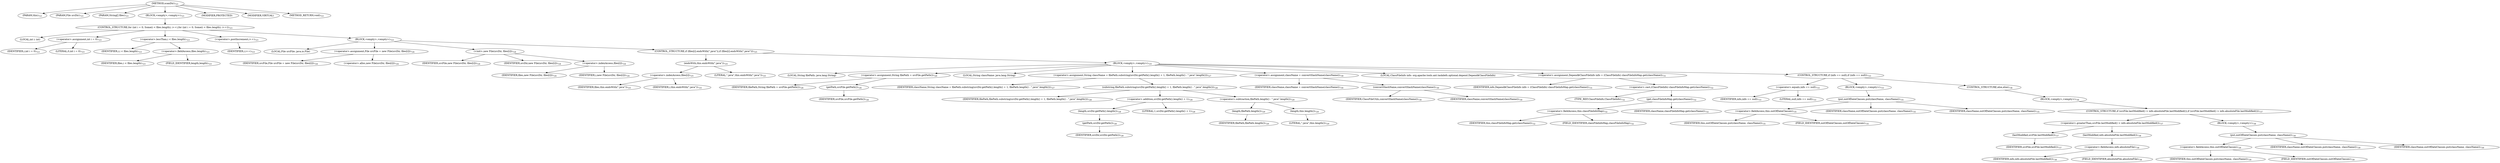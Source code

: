 digraph "scanDir" {  
"1931" [label = <(METHOD,scanDir)<SUB>721</SUB>> ]
"1932" [label = <(PARAM,this)<SUB>721</SUB>> ]
"1933" [label = <(PARAM,File srcDir)<SUB>721</SUB>> ]
"1934" [label = <(PARAM,String[] files)<SUB>721</SUB>> ]
"1935" [label = <(BLOCK,&lt;empty&gt;,&lt;empty&gt;)<SUB>721</SUB>> ]
"1936" [label = <(CONTROL_STRUCTURE,for (int i = 0; Some(i &lt; files.length); i++),for (int i = 0; Some(i &lt; files.length); i++))<SUB>723</SUB>> ]
"1937" [label = <(LOCAL,int i: int)> ]
"1938" [label = <(&lt;operator&gt;.assignment,int i = 0)<SUB>723</SUB>> ]
"1939" [label = <(IDENTIFIER,i,int i = 0)<SUB>723</SUB>> ]
"1940" [label = <(LITERAL,0,int i = 0)<SUB>723</SUB>> ]
"1941" [label = <(&lt;operator&gt;.lessThan,i &lt; files.length)<SUB>723</SUB>> ]
"1942" [label = <(IDENTIFIER,i,i &lt; files.length)<SUB>723</SUB>> ]
"1943" [label = <(&lt;operator&gt;.fieldAccess,files.length)<SUB>723</SUB>> ]
"1944" [label = <(IDENTIFIER,files,i &lt; files.length)<SUB>723</SUB>> ]
"1945" [label = <(FIELD_IDENTIFIER,length,length)<SUB>723</SUB>> ]
"1946" [label = <(&lt;operator&gt;.postIncrement,i++)<SUB>723</SUB>> ]
"1947" [label = <(IDENTIFIER,i,i++)<SUB>723</SUB>> ]
"1948" [label = <(BLOCK,&lt;empty&gt;,&lt;empty&gt;)<SUB>723</SUB>> ]
"100" [label = <(LOCAL,File srcFile: java.io.File)> ]
"1949" [label = <(&lt;operator&gt;.assignment,File srcFile = new File(srcDir, files[i]))<SUB>724</SUB>> ]
"1950" [label = <(IDENTIFIER,srcFile,File srcFile = new File(srcDir, files[i]))<SUB>724</SUB>> ]
"1951" [label = <(&lt;operator&gt;.alloc,new File(srcDir, files[i]))<SUB>724</SUB>> ]
"1952" [label = <(&lt;init&gt;,new File(srcDir, files[i]))<SUB>724</SUB>> ]
"99" [label = <(IDENTIFIER,srcFile,new File(srcDir, files[i]))<SUB>724</SUB>> ]
"1953" [label = <(IDENTIFIER,srcDir,new File(srcDir, files[i]))<SUB>724</SUB>> ]
"1954" [label = <(&lt;operator&gt;.indexAccess,files[i])<SUB>724</SUB>> ]
"1955" [label = <(IDENTIFIER,files,new File(srcDir, files[i]))<SUB>724</SUB>> ]
"1956" [label = <(IDENTIFIER,i,new File(srcDir, files[i]))<SUB>724</SUB>> ]
"1957" [label = <(CONTROL_STRUCTURE,if (files[i].endsWith(&quot;.java&quot;)),if (files[i].endsWith(&quot;.java&quot;)))<SUB>725</SUB>> ]
"1958" [label = <(endsWith,this.endsWith(&quot;.java&quot;))<SUB>725</SUB>> ]
"1959" [label = <(&lt;operator&gt;.indexAccess,files[i])<SUB>725</SUB>> ]
"1960" [label = <(IDENTIFIER,files,this.endsWith(&quot;.java&quot;))<SUB>725</SUB>> ]
"1961" [label = <(IDENTIFIER,i,this.endsWith(&quot;.java&quot;))<SUB>725</SUB>> ]
"1962" [label = <(LITERAL,&quot;.java&quot;,this.endsWith(&quot;.java&quot;))<SUB>725</SUB>> ]
"1963" [label = <(BLOCK,&lt;empty&gt;,&lt;empty&gt;)<SUB>725</SUB>> ]
"1964" [label = <(LOCAL,String filePath: java.lang.String)> ]
"1965" [label = <(&lt;operator&gt;.assignment,String filePath = srcFile.getPath())<SUB>726</SUB>> ]
"1966" [label = <(IDENTIFIER,filePath,String filePath = srcFile.getPath())<SUB>726</SUB>> ]
"1967" [label = <(getPath,srcFile.getPath())<SUB>726</SUB>> ]
"1968" [label = <(IDENTIFIER,srcFile,srcFile.getPath())<SUB>726</SUB>> ]
"1969" [label = <(LOCAL,String className: java.lang.String)> ]
"1970" [label = <(&lt;operator&gt;.assignment,String className = filePath.substring(srcDir.getPath().length() + 1, filePath.length() - &quot;.java&quot;.length()))<SUB>727</SUB>> ]
"1971" [label = <(IDENTIFIER,className,String className = filePath.substring(srcDir.getPath().length() + 1, filePath.length() - &quot;.java&quot;.length()))<SUB>727</SUB>> ]
"1972" [label = <(substring,filePath.substring(srcDir.getPath().length() + 1, filePath.length() - &quot;.java&quot;.length()))<SUB>728</SUB>> ]
"1973" [label = <(IDENTIFIER,filePath,filePath.substring(srcDir.getPath().length() + 1, filePath.length() - &quot;.java&quot;.length()))<SUB>728</SUB>> ]
"1974" [label = <(&lt;operator&gt;.addition,srcDir.getPath().length() + 1)<SUB>728</SUB>> ]
"1975" [label = <(length,srcDir.getPath().length())<SUB>728</SUB>> ]
"1976" [label = <(getPath,srcDir.getPath())<SUB>728</SUB>> ]
"1977" [label = <(IDENTIFIER,srcDir,srcDir.getPath())<SUB>728</SUB>> ]
"1978" [label = <(LITERAL,1,srcDir.getPath().length() + 1)<SUB>728</SUB>> ]
"1979" [label = <(&lt;operator&gt;.subtraction,filePath.length() - &quot;.java&quot;.length())<SUB>729</SUB>> ]
"1980" [label = <(length,filePath.length())<SUB>729</SUB>> ]
"1981" [label = <(IDENTIFIER,filePath,filePath.length())<SUB>729</SUB>> ]
"1982" [label = <(length,this.length())<SUB>729</SUB>> ]
"1983" [label = <(LITERAL,&quot;.java&quot;,this.length())<SUB>729</SUB>> ]
"1984" [label = <(&lt;operator&gt;.assignment,className = convertSlashName(className))<SUB>730</SUB>> ]
"1985" [label = <(IDENTIFIER,className,className = convertSlashName(className))<SUB>730</SUB>> ]
"1986" [label = <(convertSlashName,convertSlashName(className))<SUB>730</SUB>> ]
"1987" [label = <(IDENTIFIER,ClassFileUtils,convertSlashName(className))<SUB>730</SUB>> ]
"1988" [label = <(IDENTIFIER,className,convertSlashName(className))<SUB>730</SUB>> ]
"1989" [label = <(LOCAL,ClassFileInfo info: org.apache.tools.ant.taskdefs.optional.depend.Depend$ClassFileInfo)> ]
"1990" [label = <(&lt;operator&gt;.assignment,Depend$ClassFileInfo info = (ClassFileInfo) classFileInfoMap.get(className))<SUB>731</SUB>> ]
"1991" [label = <(IDENTIFIER,info,Depend$ClassFileInfo info = (ClassFileInfo) classFileInfoMap.get(className))<SUB>731</SUB>> ]
"1992" [label = <(&lt;operator&gt;.cast,(ClassFileInfo) classFileInfoMap.get(className))<SUB>732</SUB>> ]
"1993" [label = <(TYPE_REF,ClassFileInfo,ClassFileInfo)<SUB>732</SUB>> ]
"1994" [label = <(get,classFileInfoMap.get(className))<SUB>732</SUB>> ]
"1995" [label = <(&lt;operator&gt;.fieldAccess,this.classFileInfoMap)<SUB>732</SUB>> ]
"1996" [label = <(IDENTIFIER,this,classFileInfoMap.get(className))<SUB>732</SUB>> ]
"1997" [label = <(FIELD_IDENTIFIER,classFileInfoMap,classFileInfoMap)<SUB>732</SUB>> ]
"1998" [label = <(IDENTIFIER,className,classFileInfoMap.get(className))<SUB>732</SUB>> ]
"1999" [label = <(CONTROL_STRUCTURE,if (info == null),if (info == null))<SUB>733</SUB>> ]
"2000" [label = <(&lt;operator&gt;.equals,info == null)<SUB>733</SUB>> ]
"2001" [label = <(IDENTIFIER,info,info == null)<SUB>733</SUB>> ]
"2002" [label = <(LITERAL,null,info == null)<SUB>733</SUB>> ]
"2003" [label = <(BLOCK,&lt;empty&gt;,&lt;empty&gt;)<SUB>733</SUB>> ]
"2004" [label = <(put,outOfDateClasses.put(className, className))<SUB>735</SUB>> ]
"2005" [label = <(&lt;operator&gt;.fieldAccess,this.outOfDateClasses)<SUB>735</SUB>> ]
"2006" [label = <(IDENTIFIER,this,outOfDateClasses.put(className, className))<SUB>735</SUB>> ]
"2007" [label = <(FIELD_IDENTIFIER,outOfDateClasses,outOfDateClasses)<SUB>735</SUB>> ]
"2008" [label = <(IDENTIFIER,className,outOfDateClasses.put(className, className))<SUB>735</SUB>> ]
"2009" [label = <(IDENTIFIER,className,outOfDateClasses.put(className, className))<SUB>735</SUB>> ]
"2010" [label = <(CONTROL_STRUCTURE,else,else)<SUB>736</SUB>> ]
"2011" [label = <(BLOCK,&lt;empty&gt;,&lt;empty&gt;)<SUB>736</SUB>> ]
"2012" [label = <(CONTROL_STRUCTURE,if (srcFile.lastModified() &gt; info.absoluteFile.lastModified()),if (srcFile.lastModified() &gt; info.absoluteFile.lastModified()))<SUB>737</SUB>> ]
"2013" [label = <(&lt;operator&gt;.greaterThan,srcFile.lastModified() &gt; info.absoluteFile.lastModified())<SUB>737</SUB>> ]
"2014" [label = <(lastModified,srcFile.lastModified())<SUB>737</SUB>> ]
"2015" [label = <(IDENTIFIER,srcFile,srcFile.lastModified())<SUB>737</SUB>> ]
"2016" [label = <(lastModified,info.absoluteFile.lastModified())<SUB>738</SUB>> ]
"2017" [label = <(&lt;operator&gt;.fieldAccess,info.absoluteFile)<SUB>738</SUB>> ]
"2018" [label = <(IDENTIFIER,info,info.absoluteFile.lastModified())<SUB>738</SUB>> ]
"2019" [label = <(FIELD_IDENTIFIER,absoluteFile,absoluteFile)<SUB>738</SUB>> ]
"2020" [label = <(BLOCK,&lt;empty&gt;,&lt;empty&gt;)<SUB>738</SUB>> ]
"2021" [label = <(put,outOfDateClasses.put(className, className))<SUB>739</SUB>> ]
"2022" [label = <(&lt;operator&gt;.fieldAccess,this.outOfDateClasses)<SUB>739</SUB>> ]
"2023" [label = <(IDENTIFIER,this,outOfDateClasses.put(className, className))<SUB>739</SUB>> ]
"2024" [label = <(FIELD_IDENTIFIER,outOfDateClasses,outOfDateClasses)<SUB>739</SUB>> ]
"2025" [label = <(IDENTIFIER,className,outOfDateClasses.put(className, className))<SUB>739</SUB>> ]
"2026" [label = <(IDENTIFIER,className,outOfDateClasses.put(className, className))<SUB>739</SUB>> ]
"2027" [label = <(MODIFIER,PROTECTED)> ]
"2028" [label = <(MODIFIER,VIRTUAL)> ]
"2029" [label = <(METHOD_RETURN,void)<SUB>721</SUB>> ]
  "1931" -> "1932" 
  "1931" -> "1933" 
  "1931" -> "1934" 
  "1931" -> "1935" 
  "1931" -> "2027" 
  "1931" -> "2028" 
  "1931" -> "2029" 
  "1935" -> "1936" 
  "1936" -> "1937" 
  "1936" -> "1938" 
  "1936" -> "1941" 
  "1936" -> "1946" 
  "1936" -> "1948" 
  "1938" -> "1939" 
  "1938" -> "1940" 
  "1941" -> "1942" 
  "1941" -> "1943" 
  "1943" -> "1944" 
  "1943" -> "1945" 
  "1946" -> "1947" 
  "1948" -> "100" 
  "1948" -> "1949" 
  "1948" -> "1952" 
  "1948" -> "1957" 
  "1949" -> "1950" 
  "1949" -> "1951" 
  "1952" -> "99" 
  "1952" -> "1953" 
  "1952" -> "1954" 
  "1954" -> "1955" 
  "1954" -> "1956" 
  "1957" -> "1958" 
  "1957" -> "1963" 
  "1958" -> "1959" 
  "1958" -> "1962" 
  "1959" -> "1960" 
  "1959" -> "1961" 
  "1963" -> "1964" 
  "1963" -> "1965" 
  "1963" -> "1969" 
  "1963" -> "1970" 
  "1963" -> "1984" 
  "1963" -> "1989" 
  "1963" -> "1990" 
  "1963" -> "1999" 
  "1965" -> "1966" 
  "1965" -> "1967" 
  "1967" -> "1968" 
  "1970" -> "1971" 
  "1970" -> "1972" 
  "1972" -> "1973" 
  "1972" -> "1974" 
  "1972" -> "1979" 
  "1974" -> "1975" 
  "1974" -> "1978" 
  "1975" -> "1976" 
  "1976" -> "1977" 
  "1979" -> "1980" 
  "1979" -> "1982" 
  "1980" -> "1981" 
  "1982" -> "1983" 
  "1984" -> "1985" 
  "1984" -> "1986" 
  "1986" -> "1987" 
  "1986" -> "1988" 
  "1990" -> "1991" 
  "1990" -> "1992" 
  "1992" -> "1993" 
  "1992" -> "1994" 
  "1994" -> "1995" 
  "1994" -> "1998" 
  "1995" -> "1996" 
  "1995" -> "1997" 
  "1999" -> "2000" 
  "1999" -> "2003" 
  "1999" -> "2010" 
  "2000" -> "2001" 
  "2000" -> "2002" 
  "2003" -> "2004" 
  "2004" -> "2005" 
  "2004" -> "2008" 
  "2004" -> "2009" 
  "2005" -> "2006" 
  "2005" -> "2007" 
  "2010" -> "2011" 
  "2011" -> "2012" 
  "2012" -> "2013" 
  "2012" -> "2020" 
  "2013" -> "2014" 
  "2013" -> "2016" 
  "2014" -> "2015" 
  "2016" -> "2017" 
  "2017" -> "2018" 
  "2017" -> "2019" 
  "2020" -> "2021" 
  "2021" -> "2022" 
  "2021" -> "2025" 
  "2021" -> "2026" 
  "2022" -> "2023" 
  "2022" -> "2024" 
}

